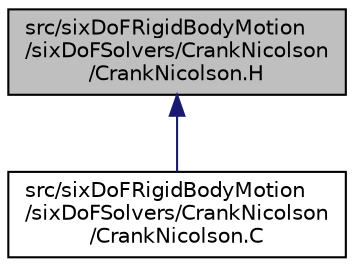 digraph "src/sixDoFRigidBodyMotion/sixDoFSolvers/CrankNicolson/CrankNicolson.H"
{
  bgcolor="transparent";
  edge [fontname="Helvetica",fontsize="10",labelfontname="Helvetica",labelfontsize="10"];
  node [fontname="Helvetica",fontsize="10",shape=record];
  Node1 [label="src/sixDoFRigidBodyMotion\l/sixDoFSolvers/CrankNicolson\l/CrankNicolson.H",height=0.2,width=0.4,color="black", fillcolor="grey75", style="filled", fontcolor="black"];
  Node1 -> Node2 [dir="back",color="midnightblue",fontsize="10",style="solid",fontname="Helvetica"];
  Node2 [label="src/sixDoFRigidBodyMotion\l/sixDoFSolvers/CrankNicolson\l/CrankNicolson.C",height=0.2,width=0.4,color="black",URL="$a09854.html"];
}
